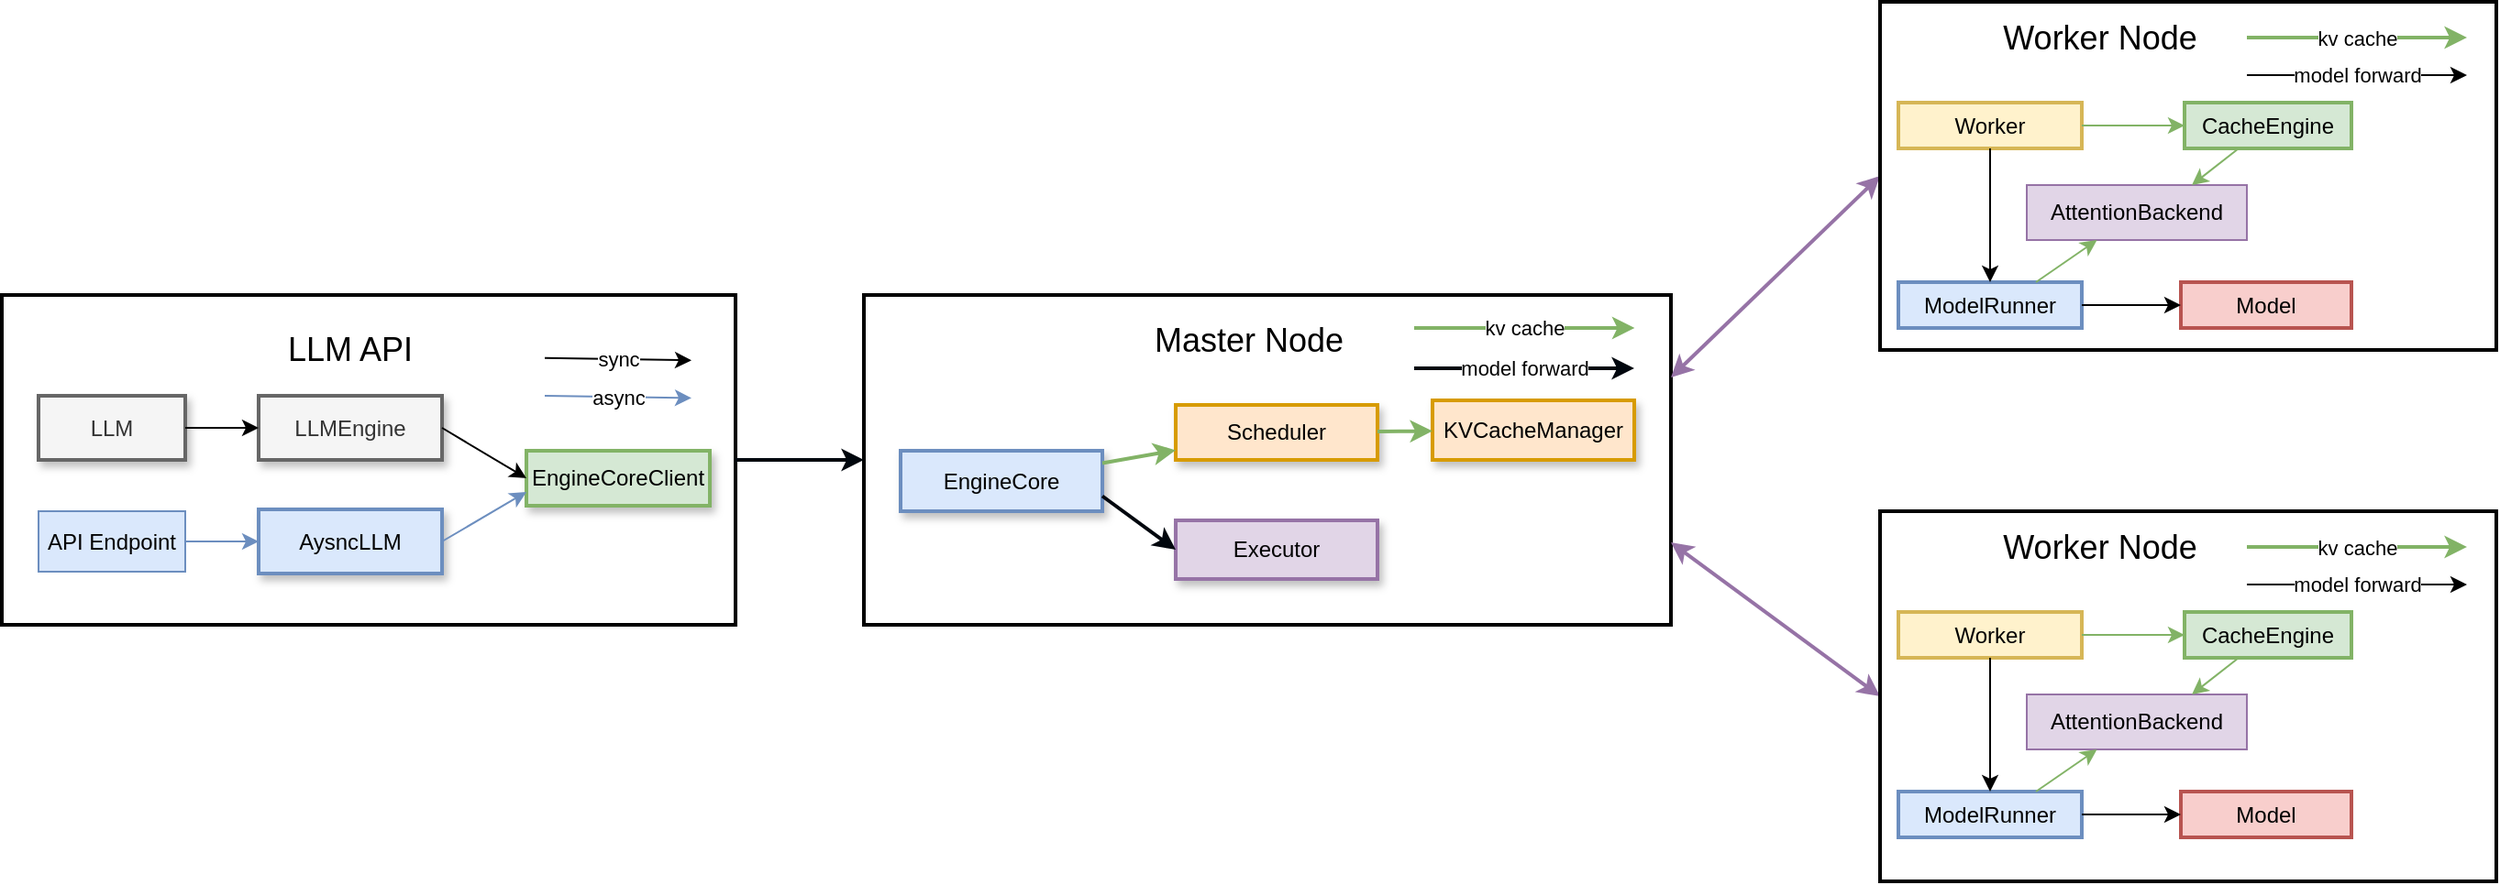 <mxfile version="26.0.16" pages="10">
  <diagram id="apeP23jsynFM3OqLDiB0" name="architect">
    <mxGraphModel dx="1679" dy="1920" grid="1" gridSize="10" guides="1" tooltips="1" connect="1" arrows="1" fold="1" page="1" pageScale="1" pageWidth="827" pageHeight="1169" math="0" shadow="0">
      <root>
        <mxCell id="0" />
        <mxCell id="1" parent="0" />
        <mxCell id="DFlWInDrFq28ID34mn4g-7" value="" style="rounded=0;whiteSpace=wrap;html=1;strokeWidth=2;" vertex="1" parent="1">
          <mxGeometry x="-280" y="60" width="440" height="180" as="geometry" />
        </mxCell>
        <mxCell id="DFlWInDrFq28ID34mn4g-1" value="" style="rounded=0;whiteSpace=wrap;html=1;strokeWidth=2;" vertex="1" parent="1">
          <mxGeometry x="-750" y="60" width="400" height="180" as="geometry" />
        </mxCell>
        <mxCell id="-815vCcFMifysQOW950K-1" value="LLMEngine" style="rounded=0;whiteSpace=wrap;html=1;fillColor=#f5f5f5;strokeColor=#666666;strokeWidth=2;shadow=1;glass=0;fontColor=#333333;" parent="1" vertex="1">
          <mxGeometry x="-610" y="115" width="100" height="35" as="geometry" />
        </mxCell>
        <mxCell id="-815vCcFMifysQOW950K-4" value="EngineCore" style="rounded=0;whiteSpace=wrap;html=1;fillColor=#dae8fc;strokeColor=#6c8ebf;strokeWidth=2;shadow=1;glass=0;" parent="1" vertex="1">
          <mxGeometry x="-260" y="145" width="110" height="33" as="geometry" />
        </mxCell>
        <mxCell id="-815vCcFMifysQOW950K-5" value="Scheduler" style="rounded=0;whiteSpace=wrap;html=1;fillColor=#ffe6cc;strokeColor=#d79b00;strokeWidth=2;shadow=1;glass=0;" parent="1" vertex="1">
          <mxGeometry x="-110" y="120" width="110" height="30" as="geometry" />
        </mxCell>
        <mxCell id="-815vCcFMifysQOW950K-42" value="" style="endArrow=classic;html=1;rounded=0;fillColor=#dae8fc;strokeColor=light-dark(#01070e, #5c79a3);strokeWidth=2;exitX=1;exitY=0.5;exitDx=0;exitDy=0;" parent="1" source="DFlWInDrFq28ID34mn4g-1" target="DFlWInDrFq28ID34mn4g-7" edge="1">
          <mxGeometry width="50" height="50" relative="1" as="geometry">
            <mxPoint x="-443" y="470" as="sourcePoint" />
            <mxPoint x="-190" y="150" as="targetPoint" />
          </mxGeometry>
        </mxCell>
        <mxCell id="DFlWInDrFq28ID34mn4g-8" value="LLM API" style="text;html=1;align=center;verticalAlign=middle;whiteSpace=wrap;rounded=0;strokeWidth=3;fillColor=default;fontSize=18;" vertex="1" parent="1">
          <mxGeometry x="-615" y="75" width="110" height="30" as="geometry" />
        </mxCell>
        <mxCell id="DFlWInDrFq28ID34mn4g-9" value="Master Node" style="text;html=1;align=center;verticalAlign=middle;whiteSpace=wrap;rounded=0;fontSize=18;" vertex="1" parent="1">
          <mxGeometry x="-130" y="70" width="120" height="30" as="geometry" />
        </mxCell>
        <mxCell id="JMfvgWeIkwW7J8G9IK3E-10" value="" style="endArrow=classic;html=1;rounded=0;fillColor=#d5e8d4;strokeColor=#82b366;strokeWidth=2;" edge="1" parent="1" source="-815vCcFMifysQOW950K-4" target="-815vCcFMifysQOW950K-5">
          <mxGeometry width="50" height="50" relative="1" as="geometry">
            <mxPoint x="-350" y="150" as="sourcePoint" />
            <mxPoint x="-240" y="150" as="targetPoint" />
          </mxGeometry>
        </mxCell>
        <mxCell id="JMfvgWeIkwW7J8G9IK3E-26" value="" style="endArrow=classic;html=1;rounded=0;exitX=1;exitY=0.25;exitDx=0;exitDy=0;strokeWidth=2;startArrow=classic;startFill=1;entryX=0;entryY=0.5;entryDx=0;entryDy=0;fillColor=#e1d5e7;strokeColor=#9673a6;" edge="1" parent="1" source="DFlWInDrFq28ID34mn4g-7" target="kRdv5Xyp5Zt3pKr3yoIH-1">
          <mxGeometry width="50" height="50" relative="1" as="geometry">
            <mxPoint x="150" y="90" as="sourcePoint" />
            <mxPoint x="220" y="-5" as="targetPoint" />
          </mxGeometry>
        </mxCell>
        <mxCell id="JMfvgWeIkwW7J8G9IK3E-27" value="" style="endArrow=classic;html=1;rounded=0;exitX=1;exitY=0.75;exitDx=0;exitDy=0;entryX=0;entryY=0.5;entryDx=0;entryDy=0;strokeWidth=2;startArrow=classic;startFill=1;fillColor=#e1d5e7;strokeColor=#9673a6;" edge="1" parent="1" source="DFlWInDrFq28ID34mn4g-7" target="kRdv5Xyp5Zt3pKr3yoIH-20">
          <mxGeometry width="50" height="50" relative="1" as="geometry">
            <mxPoint x="130" y="95" as="sourcePoint" />
            <mxPoint x="274" y="255" as="targetPoint" />
          </mxGeometry>
        </mxCell>
        <mxCell id="JMfvgWeIkwW7J8G9IK3E-29" value="Executor" style="rounded=0;whiteSpace=wrap;html=1;fillColor=#e1d5e7;strokeColor=#9673a6;strokeWidth=2;shadow=1;glass=0;" vertex="1" parent="1">
          <mxGeometry x="-110" y="183" width="110" height="32" as="geometry" />
        </mxCell>
        <mxCell id="JMfvgWeIkwW7J8G9IK3E-30" value="" style="endArrow=classic;html=1;rounded=0;fillColor=#dae8fc;strokeColor=light-dark(#01070e, #5c79a3);strokeWidth=2;entryX=0;entryY=0.5;entryDx=0;entryDy=0;exitX=1;exitY=0.75;exitDx=0;exitDy=0;" edge="1" parent="1" source="-815vCcFMifysQOW950K-4" target="JMfvgWeIkwW7J8G9IK3E-29">
          <mxGeometry width="50" height="50" relative="1" as="geometry">
            <mxPoint x="-100" y="153" as="sourcePoint" />
            <mxPoint x="-50" y="146" as="targetPoint" />
          </mxGeometry>
        </mxCell>
        <mxCell id="JMfvgWeIkwW7J8G9IK3E-32" value="EngineCoreClient" style="rounded=0;whiteSpace=wrap;html=1;fillColor=#d5e8d4;strokeColor=#82b366;strokeWidth=2;shadow=1;glass=0;" vertex="1" parent="1">
          <mxGeometry x="-464" y="145" width="100" height="30" as="geometry" />
        </mxCell>
        <mxCell id="JMfvgWeIkwW7J8G9IK3E-34" value="LLM" style="rounded=0;whiteSpace=wrap;html=1;fillColor=#f5f5f5;strokeColor=#666666;strokeWidth=2;shadow=1;glass=0;fontColor=#333333;" vertex="1" parent="1">
          <mxGeometry x="-730" y="115" width="80" height="35" as="geometry" />
        </mxCell>
        <mxCell id="JMfvgWeIkwW7J8G9IK3E-36" value="AysncLLM" style="rounded=0;whiteSpace=wrap;html=1;fillColor=#dae8fc;strokeColor=#6c8ebf;strokeWidth=2;shadow=1;glass=0;" vertex="1" parent="1">
          <mxGeometry x="-610" y="177" width="100" height="35" as="geometry" />
        </mxCell>
        <mxCell id="JMfvgWeIkwW7J8G9IK3E-37" value="" style="endArrow=classic;html=1;rounded=0;exitX=1;exitY=0.5;exitDx=0;exitDy=0;entryX=0;entryY=0.5;entryDx=0;entryDy=0;" edge="1" parent="1" source="-815vCcFMifysQOW950K-1" target="JMfvgWeIkwW7J8G9IK3E-32">
          <mxGeometry width="50" height="50" relative="1" as="geometry">
            <mxPoint x="-480" y="340" as="sourcePoint" />
            <mxPoint x="-430" y="290" as="targetPoint" />
          </mxGeometry>
        </mxCell>
        <mxCell id="JMfvgWeIkwW7J8G9IK3E-38" value="" style="endArrow=classic;html=1;rounded=0;exitX=1;exitY=0.5;exitDx=0;exitDy=0;" edge="1" parent="1" source="JMfvgWeIkwW7J8G9IK3E-34" target="-815vCcFMifysQOW950K-1">
          <mxGeometry width="50" height="50" relative="1" as="geometry">
            <mxPoint x="-590" y="340" as="sourcePoint" />
            <mxPoint x="-540" y="290" as="targetPoint" />
          </mxGeometry>
        </mxCell>
        <mxCell id="JMfvgWeIkwW7J8G9IK3E-39" value="sync" style="endArrow=classic;html=1;rounded=0;exitX=1;exitY=0.5;exitDx=0;exitDy=0;" edge="1" parent="1">
          <mxGeometry width="50" height="50" relative="1" as="geometry">
            <mxPoint x="-454" y="94.38" as="sourcePoint" />
            <mxPoint x="-374" y="95.63" as="targetPoint" />
          </mxGeometry>
        </mxCell>
        <mxCell id="JMfvgWeIkwW7J8G9IK3E-40" value="async" style="endArrow=classic;html=1;rounded=0;exitX=1;exitY=0.5;exitDx=0;exitDy=0;fillColor=#dae8fc;strokeColor=#6c8ebf;" edge="1" parent="1">
          <mxGeometry width="50" height="50" relative="1" as="geometry">
            <mxPoint x="-454" y="115" as="sourcePoint" />
            <mxPoint x="-374" y="116.25" as="targetPoint" />
          </mxGeometry>
        </mxCell>
        <mxCell id="JMfvgWeIkwW7J8G9IK3E-41" value="API Endpoint" style="rounded=0;whiteSpace=wrap;html=1;fillColor=#dae8fc;strokeColor=#6c8ebf;" vertex="1" parent="1">
          <mxGeometry x="-730" y="178" width="80" height="33" as="geometry" />
        </mxCell>
        <mxCell id="JMfvgWeIkwW7J8G9IK3E-42" value="" style="endArrow=classic;html=1;rounded=0;exitX=1;exitY=0.5;exitDx=0;exitDy=0;fillColor=#dae8fc;strokeColor=#6c8ebf;entryX=0;entryY=0.5;entryDx=0;entryDy=0;" edge="1" parent="1" source="JMfvgWeIkwW7J8G9IK3E-41" target="JMfvgWeIkwW7J8G9IK3E-36">
          <mxGeometry width="50" height="50" relative="1" as="geometry">
            <mxPoint x="-440" y="130" as="sourcePoint" />
            <mxPoint x="-360" y="131.25" as="targetPoint" />
          </mxGeometry>
        </mxCell>
        <mxCell id="JMfvgWeIkwW7J8G9IK3E-43" value="" style="endArrow=classic;html=1;rounded=0;exitX=1;exitY=0.5;exitDx=0;exitDy=0;fillColor=#dae8fc;strokeColor=#6c8ebf;entryX=0;entryY=0.75;entryDx=0;entryDy=0;" edge="1" parent="1" source="JMfvgWeIkwW7J8G9IK3E-36" target="JMfvgWeIkwW7J8G9IK3E-32">
          <mxGeometry width="50" height="50" relative="1" as="geometry">
            <mxPoint x="-640" y="205" as="sourcePoint" />
            <mxPoint x="-600" y="205" as="targetPoint" />
          </mxGeometry>
        </mxCell>
        <mxCell id="kRdv5Xyp5Zt3pKr3yoIH-1" value="" style="rounded=0;whiteSpace=wrap;html=1;strokeWidth=2;" vertex="1" parent="1">
          <mxGeometry x="274" y="-100" width="336" height="190" as="geometry" />
        </mxCell>
        <mxCell id="kRdv5Xyp5Zt3pKr3yoIH-2" value="Worker" style="rounded=0;whiteSpace=wrap;html=1;fillColor=#fff2cc;strokeColor=#d6b656;strokeWidth=2;" vertex="1" parent="1">
          <mxGeometry x="284" y="-45" width="100" height="25" as="geometry" />
        </mxCell>
        <mxCell id="kRdv5Xyp5Zt3pKr3yoIH-3" value="Worker Node" style="text;html=1;align=center;verticalAlign=middle;whiteSpace=wrap;rounded=0;fontSize=18;" vertex="1" parent="1">
          <mxGeometry x="334" y="-95" width="120" height="30" as="geometry" />
        </mxCell>
        <mxCell id="kRdv5Xyp5Zt3pKr3yoIH-4" value="CacheEngine" style="rounded=0;whiteSpace=wrap;html=1;fillColor=#d5e8d4;strokeColor=#82b366;strokeWidth=2;" vertex="1" parent="1">
          <mxGeometry x="440" y="-45" width="91" height="25" as="geometry" />
        </mxCell>
        <mxCell id="kRdv5Xyp5Zt3pKr3yoIH-5" value="ModelRunner" style="rounded=0;whiteSpace=wrap;html=1;fillColor=#dae8fc;strokeColor=#6c8ebf;strokeWidth=2;" vertex="1" parent="1">
          <mxGeometry x="284" y="53" width="100" height="25" as="geometry" />
        </mxCell>
        <mxCell id="kRdv5Xyp5Zt3pKr3yoIH-6" value="Model" style="rounded=0;whiteSpace=wrap;html=1;fillColor=#f8cecc;strokeColor=#b85450;strokeWidth=2;" vertex="1" parent="1">
          <mxGeometry x="438" y="53" width="93" height="25" as="geometry" />
        </mxCell>
        <mxCell id="kRdv5Xyp5Zt3pKr3yoIH-7" value="" style="endArrow=classic;html=1;rounded=0;exitX=1;exitY=0.5;exitDx=0;exitDy=0;fillColor=#d5e8d4;strokeColor=#82b366;" edge="1" parent="1" source="kRdv5Xyp5Zt3pKr3yoIH-2" target="kRdv5Xyp5Zt3pKr3yoIH-4">
          <mxGeometry width="50" height="50" relative="1" as="geometry">
            <mxPoint x="414" y="210" as="sourcePoint" />
            <mxPoint x="464" y="160" as="targetPoint" />
          </mxGeometry>
        </mxCell>
        <mxCell id="kRdv5Xyp5Zt3pKr3yoIH-8" value="" style="endArrow=classic;html=1;rounded=0;entryX=0.5;entryY=0;entryDx=0;entryDy=0;" edge="1" parent="1" source="kRdv5Xyp5Zt3pKr3yoIH-2" target="kRdv5Xyp5Zt3pKr3yoIH-5">
          <mxGeometry width="50" height="50" relative="1" as="geometry">
            <mxPoint x="394" y="-22" as="sourcePoint" />
            <mxPoint x="415" y="-22" as="targetPoint" />
          </mxGeometry>
        </mxCell>
        <mxCell id="kRdv5Xyp5Zt3pKr3yoIH-9" value="AttentionBackend" style="rounded=0;whiteSpace=wrap;html=1;fillColor=#e1d5e7;strokeColor=#9673a6;" vertex="1" parent="1">
          <mxGeometry x="354" width="120" height="30" as="geometry" />
        </mxCell>
        <mxCell id="kRdv5Xyp5Zt3pKr3yoIH-10" value="" style="endArrow=classic;html=1;rounded=0;exitX=0.75;exitY=0;exitDx=0;exitDy=0;fillColor=#d5e8d4;strokeColor=#82b366;" edge="1" parent="1" source="kRdv5Xyp5Zt3pKr3yoIH-5" target="kRdv5Xyp5Zt3pKr3yoIH-9">
          <mxGeometry width="50" height="50" relative="1" as="geometry">
            <mxPoint x="384" y="210" as="sourcePoint" />
            <mxPoint x="434" y="160" as="targetPoint" />
          </mxGeometry>
        </mxCell>
        <mxCell id="kRdv5Xyp5Zt3pKr3yoIH-11" value="" style="endArrow=classic;html=1;rounded=0;entryX=0.75;entryY=0;entryDx=0;entryDy=0;fillColor=#d5e8d4;strokeColor=#82b366;" edge="1" parent="1" source="kRdv5Xyp5Zt3pKr3yoIH-4" target="kRdv5Xyp5Zt3pKr3yoIH-9">
          <mxGeometry width="50" height="50" relative="1" as="geometry">
            <mxPoint x="369" y="55" as="sourcePoint" />
            <mxPoint x="397" y="40" as="targetPoint" />
          </mxGeometry>
        </mxCell>
        <mxCell id="kRdv5Xyp5Zt3pKr3yoIH-12" value="" style="endArrow=classic;html=1;rounded=0;" edge="1" parent="1" source="kRdv5Xyp5Zt3pKr3yoIH-5" target="kRdv5Xyp5Zt3pKr3yoIH-6">
          <mxGeometry width="50" height="50" relative="1" as="geometry">
            <mxPoint x="369" y="63" as="sourcePoint" />
            <mxPoint x="402" y="40" as="targetPoint" />
          </mxGeometry>
        </mxCell>
        <mxCell id="kRdv5Xyp5Zt3pKr3yoIH-13" value="KVCacheManager" style="rounded=0;whiteSpace=wrap;html=1;fillColor=#ffe6cc;strokeColor=#d79b00;strokeWidth=2;shadow=1;glass=0;" vertex="1" parent="1">
          <mxGeometry x="30" y="117.5" width="110" height="32.5" as="geometry" />
        </mxCell>
        <mxCell id="kRdv5Xyp5Zt3pKr3yoIH-15" value="" style="endArrow=classic;html=1;rounded=0;fillColor=#d5e8d4;strokeColor=#82b366;strokeWidth=2;" edge="1" parent="1" source="-815vCcFMifysQOW950K-5" target="kRdv5Xyp5Zt3pKr3yoIH-13">
          <mxGeometry width="50" height="50" relative="1" as="geometry">
            <mxPoint x="-100" y="153" as="sourcePoint" />
            <mxPoint x="-60" y="143" as="targetPoint" />
          </mxGeometry>
        </mxCell>
        <mxCell id="kRdv5Xyp5Zt3pKr3yoIH-16" value="kv cache" style="endArrow=classic;html=1;rounded=0;fillColor=#d5e8d4;strokeColor=#82b366;strokeWidth=2;entryX=0.955;entryY=0.1;entryDx=0;entryDy=0;entryPerimeter=0;" edge="1" parent="1" target="DFlWInDrFq28ID34mn4g-7">
          <mxGeometry width="50" height="50" relative="1" as="geometry">
            <mxPoint x="20" y="78" as="sourcePoint" />
            <mxPoint x="120" y="78" as="targetPoint" />
          </mxGeometry>
        </mxCell>
        <mxCell id="kRdv5Xyp5Zt3pKr3yoIH-17" value="model forward" style="endArrow=classic;html=1;rounded=0;fillColor=#dae8fc;strokeColor=light-dark(#01070e, #5c79a3);strokeWidth=2;" edge="1" parent="1">
          <mxGeometry width="50" height="50" relative="1" as="geometry">
            <mxPoint x="20" y="100" as="sourcePoint" />
            <mxPoint x="140" y="100" as="targetPoint" />
          </mxGeometry>
        </mxCell>
        <mxCell id="kRdv5Xyp5Zt3pKr3yoIH-18" value="kv cache" style="endArrow=classic;html=1;rounded=0;fillColor=#d5e8d4;strokeColor=#82b366;strokeWidth=2;entryX=0.955;entryY=0.1;entryDx=0;entryDy=0;entryPerimeter=0;" edge="1" parent="1">
          <mxGeometry width="50" height="50" relative="1" as="geometry">
            <mxPoint x="474" y="-80.5" as="sourcePoint" />
            <mxPoint x="594" y="-80.5" as="targetPoint" />
          </mxGeometry>
        </mxCell>
        <mxCell id="kRdv5Xyp5Zt3pKr3yoIH-19" value="model forward" style="endArrow=classic;html=1;rounded=0;" edge="1" parent="1">
          <mxGeometry width="50" height="50" relative="1" as="geometry">
            <mxPoint x="474" y="-60" as="sourcePoint" />
            <mxPoint x="594" y="-60" as="targetPoint" />
          </mxGeometry>
        </mxCell>
        <mxCell id="kRdv5Xyp5Zt3pKr3yoIH-20" value="" style="rounded=0;whiteSpace=wrap;html=1;strokeWidth=2;" vertex="1" parent="1">
          <mxGeometry x="274" y="178" width="336" height="202" as="geometry" />
        </mxCell>
        <mxCell id="kRdv5Xyp5Zt3pKr3yoIH-21" value="Worker" style="rounded=0;whiteSpace=wrap;html=1;fillColor=#fff2cc;strokeColor=#d6b656;strokeWidth=2;" vertex="1" parent="1">
          <mxGeometry x="284" y="233" width="100" height="25" as="geometry" />
        </mxCell>
        <mxCell id="kRdv5Xyp5Zt3pKr3yoIH-22" value="Worker Node" style="text;html=1;align=center;verticalAlign=middle;whiteSpace=wrap;rounded=0;fontSize=18;" vertex="1" parent="1">
          <mxGeometry x="334" y="183" width="120" height="30" as="geometry" />
        </mxCell>
        <mxCell id="kRdv5Xyp5Zt3pKr3yoIH-23" value="CacheEngine" style="rounded=0;whiteSpace=wrap;html=1;fillColor=#d5e8d4;strokeColor=#82b366;strokeWidth=2;" vertex="1" parent="1">
          <mxGeometry x="440" y="233" width="91" height="25" as="geometry" />
        </mxCell>
        <mxCell id="kRdv5Xyp5Zt3pKr3yoIH-24" value="ModelRunner" style="rounded=0;whiteSpace=wrap;html=1;fillColor=#dae8fc;strokeColor=#6c8ebf;strokeWidth=2;" vertex="1" parent="1">
          <mxGeometry x="284" y="331" width="100" height="25" as="geometry" />
        </mxCell>
        <mxCell id="kRdv5Xyp5Zt3pKr3yoIH-25" value="Model" style="rounded=0;whiteSpace=wrap;html=1;fillColor=#f8cecc;strokeColor=#b85450;strokeWidth=2;" vertex="1" parent="1">
          <mxGeometry x="438" y="331" width="93" height="25" as="geometry" />
        </mxCell>
        <mxCell id="kRdv5Xyp5Zt3pKr3yoIH-26" value="" style="endArrow=classic;html=1;rounded=0;exitX=1;exitY=0.5;exitDx=0;exitDy=0;fillColor=#d5e8d4;strokeColor=#82b366;" edge="1" parent="1" source="kRdv5Xyp5Zt3pKr3yoIH-21" target="kRdv5Xyp5Zt3pKr3yoIH-23">
          <mxGeometry width="50" height="50" relative="1" as="geometry">
            <mxPoint x="414" y="488" as="sourcePoint" />
            <mxPoint x="464" y="438" as="targetPoint" />
          </mxGeometry>
        </mxCell>
        <mxCell id="kRdv5Xyp5Zt3pKr3yoIH-27" value="" style="endArrow=classic;html=1;rounded=0;entryX=0.5;entryY=0;entryDx=0;entryDy=0;" edge="1" parent="1" source="kRdv5Xyp5Zt3pKr3yoIH-21" target="kRdv5Xyp5Zt3pKr3yoIH-24">
          <mxGeometry width="50" height="50" relative="1" as="geometry">
            <mxPoint x="394" y="256" as="sourcePoint" />
            <mxPoint x="415" y="256" as="targetPoint" />
          </mxGeometry>
        </mxCell>
        <mxCell id="kRdv5Xyp5Zt3pKr3yoIH-28" value="AttentionBackend" style="rounded=0;whiteSpace=wrap;html=1;fillColor=#e1d5e7;strokeColor=#9673a6;" vertex="1" parent="1">
          <mxGeometry x="354" y="278" width="120" height="30" as="geometry" />
        </mxCell>
        <mxCell id="kRdv5Xyp5Zt3pKr3yoIH-29" value="" style="endArrow=classic;html=1;rounded=0;exitX=0.75;exitY=0;exitDx=0;exitDy=0;fillColor=#d5e8d4;strokeColor=#82b366;" edge="1" parent="1" source="kRdv5Xyp5Zt3pKr3yoIH-24" target="kRdv5Xyp5Zt3pKr3yoIH-28">
          <mxGeometry width="50" height="50" relative="1" as="geometry">
            <mxPoint x="384" y="488" as="sourcePoint" />
            <mxPoint x="434" y="438" as="targetPoint" />
          </mxGeometry>
        </mxCell>
        <mxCell id="kRdv5Xyp5Zt3pKr3yoIH-30" value="" style="endArrow=classic;html=1;rounded=0;entryX=0.75;entryY=0;entryDx=0;entryDy=0;fillColor=#d5e8d4;strokeColor=#82b366;" edge="1" parent="1" source="kRdv5Xyp5Zt3pKr3yoIH-23" target="kRdv5Xyp5Zt3pKr3yoIH-28">
          <mxGeometry width="50" height="50" relative="1" as="geometry">
            <mxPoint x="369" y="333" as="sourcePoint" />
            <mxPoint x="397" y="318" as="targetPoint" />
          </mxGeometry>
        </mxCell>
        <mxCell id="kRdv5Xyp5Zt3pKr3yoIH-31" value="" style="endArrow=classic;html=1;rounded=0;" edge="1" parent="1" source="kRdv5Xyp5Zt3pKr3yoIH-24" target="kRdv5Xyp5Zt3pKr3yoIH-25">
          <mxGeometry width="50" height="50" relative="1" as="geometry">
            <mxPoint x="369" y="341" as="sourcePoint" />
            <mxPoint x="402" y="318" as="targetPoint" />
          </mxGeometry>
        </mxCell>
        <mxCell id="kRdv5Xyp5Zt3pKr3yoIH-32" value="kv cache" style="endArrow=classic;html=1;rounded=0;fillColor=#d5e8d4;strokeColor=#82b366;strokeWidth=2;entryX=0.955;entryY=0.1;entryDx=0;entryDy=0;entryPerimeter=0;" edge="1" parent="1">
          <mxGeometry width="50" height="50" relative="1" as="geometry">
            <mxPoint x="474" y="197.5" as="sourcePoint" />
            <mxPoint x="594" y="197.5" as="targetPoint" />
          </mxGeometry>
        </mxCell>
        <mxCell id="kRdv5Xyp5Zt3pKr3yoIH-33" value="model forward" style="endArrow=classic;html=1;rounded=0;" edge="1" parent="1">
          <mxGeometry width="50" height="50" relative="1" as="geometry">
            <mxPoint x="474" y="218" as="sourcePoint" />
            <mxPoint x="594" y="218" as="targetPoint" />
          </mxGeometry>
        </mxCell>
      </root>
    </mxGraphModel>
  </diagram>
  <diagram name="EngineCoreProc" id="TIBVJPE8Si_duUqUehif">
    <mxGraphModel dx="1583" dy="751" grid="1" gridSize="10" guides="1" tooltips="1" connect="1" arrows="1" fold="1" page="1" pageScale="1" pageWidth="827" pageHeight="1169" math="0" shadow="0">
      <root>
        <mxCell id="0" />
        <mxCell id="1" parent="0" />
        <mxCell id="F7sLPCdQz_H2dGt5RqWD-3" style="edgeStyle=orthogonalEdgeStyle;rounded=0;orthogonalLoop=1;jettySize=auto;html=1;" edge="1" parent="1" source="F7sLPCdQz_H2dGt5RqWD-1" target="F7sLPCdQz_H2dGt5RqWD-2">
          <mxGeometry relative="1" as="geometry" />
        </mxCell>
        <mxCell id="F7sLPCdQz_H2dGt5RqWD-1" value="llm_engine" style="rounded=1;whiteSpace=wrap;html=1;fillColor=#d5e8d4;strokeColor=#82b366;" vertex="1" parent="1">
          <mxGeometry x="-30" y="260" width="120" height="60" as="geometry" />
        </mxCell>
        <mxCell id="F7sLPCdQz_H2dGt5RqWD-2" value="mp_client" style="rounded=1;whiteSpace=wrap;html=1;fillColor=#d5e8d4;strokeColor=#82b366;" vertex="1" parent="1">
          <mxGeometry x="160" y="260" width="120" height="60" as="geometry" />
        </mxCell>
        <mxCell id="F7sLPCdQz_H2dGt5RqWD-4" value="EngineCoreProc" style="rounded=1;whiteSpace=wrap;html=1;labelPosition=center;verticalLabelPosition=bottom;align=center;verticalAlign=top;fillColor=#fff2cc;strokeColor=#d6b656;" vertex="1" parent="1">
          <mxGeometry x="540" y="180" width="780" height="220" as="geometry" />
        </mxCell>
        <mxCell id="F7sLPCdQz_H2dGt5RqWD-8" value="threading&lt;br&gt;（process_input_socket)" style="rounded=1;whiteSpace=wrap;html=1;" vertex="1" parent="1">
          <mxGeometry x="595" y="210" width="215" height="40" as="geometry" />
        </mxCell>
        <mxCell id="F7sLPCdQz_H2dGt5RqWD-9" value="threading&lt;br&gt;（&lt;span style=&quot;font-family: &amp;quot;JetBrains Mono&amp;quot;, monospace; font-size: 10.5pt; background-color: rgb(255, 255, 255); color: rgb(8, 8, 8);&quot;&gt;process_output_socket&lt;/span&gt;&lt;span style=&quot;background-color: transparent; color: light-dark(rgb(0, 0, 0), rgb(255, 255, 255));&quot;&gt;)&lt;/span&gt;" style="rounded=1;whiteSpace=wrap;html=1;" vertex="1" parent="1">
          <mxGeometry x="600" y="300" width="205" height="40" as="geometry" />
        </mxCell>
        <mxCell id="F7sLPCdQz_H2dGt5RqWD-12" value="" style="endArrow=classic;html=1;rounded=0;" edge="1" parent="1" source="F7sLPCdQz_H2dGt5RqWD-9" target="F7sLPCdQz_H2dGt5RqWD-16">
          <mxGeometry width="50" height="50" relative="1" as="geometry">
            <mxPoint x="390" y="450" as="sourcePoint" />
            <mxPoint x="470" y="330" as="targetPoint" />
          </mxGeometry>
        </mxCell>
        <mxCell id="F7sLPCdQz_H2dGt5RqWD-26" value="send output" style="edgeLabel;html=1;align=center;verticalAlign=middle;resizable=0;points=[];" vertex="1" connectable="0" parent="F7sLPCdQz_H2dGt5RqWD-12">
          <mxGeometry x="0.179" y="1" relative="1" as="geometry">
            <mxPoint y="-1" as="offset" />
          </mxGeometry>
        </mxCell>
        <mxCell id="F7sLPCdQz_H2dGt5RqWD-13" value="zmq" style="sketch=0;outlineConnect=0;fontColor=#232F3E;gradientColor=none;strokeColor=#232F3E;fillColor=#ffffff;dashed=0;verticalLabelPosition=bottom;verticalAlign=top;align=center;html=1;fontSize=12;fontStyle=0;aspect=fixed;shape=mxgraph.aws4.resourceIcon;resIcon=mxgraph.aws4.queue;" vertex="1" parent="1">
          <mxGeometry x="340" y="130" width="60" height="60" as="geometry" />
        </mxCell>
        <mxCell id="F7sLPCdQz_H2dGt5RqWD-14" value="" style="endArrow=classic;html=1;rounded=0;" edge="1" parent="1" source="F7sLPCdQz_H2dGt5RqWD-2" target="F7sLPCdQz_H2dGt5RqWD-13">
          <mxGeometry width="50" height="50" relative="1" as="geometry">
            <mxPoint x="280" y="190" as="sourcePoint" />
            <mxPoint x="330" y="140" as="targetPoint" />
          </mxGeometry>
        </mxCell>
        <mxCell id="F7sLPCdQz_H2dGt5RqWD-15" value="add_request" style="edgeLabel;html=1;align=center;verticalAlign=middle;resizable=0;points=[];" vertex="1" connectable="0" parent="F7sLPCdQz_H2dGt5RqWD-14">
          <mxGeometry x="-0.254" y="1" relative="1" as="geometry">
            <mxPoint as="offset" />
          </mxGeometry>
        </mxCell>
        <mxCell id="F7sLPCdQz_H2dGt5RqWD-16" value="output_socket" style="sketch=0;outlineConnect=0;fontColor=#232F3E;gradientColor=none;strokeColor=#232F3E;fillColor=#ffffff;dashed=0;verticalLabelPosition=bottom;verticalAlign=top;align=center;html=1;fontSize=12;fontStyle=0;aspect=fixed;shape=mxgraph.aws4.resourceIcon;resIcon=mxgraph.aws4.queue;" vertex="1" parent="1">
          <mxGeometry x="340" y="380" width="60" height="60" as="geometry" />
        </mxCell>
        <mxCell id="F7sLPCdQz_H2dGt5RqWD-17" value="" style="endArrow=classic;html=1;rounded=0;" edge="1" parent="1" source="F7sLPCdQz_H2dGt5RqWD-16" target="F7sLPCdQz_H2dGt5RqWD-2">
          <mxGeometry width="50" height="50" relative="1" as="geometry">
            <mxPoint x="261" y="270" as="sourcePoint" />
            <mxPoint x="250" y="420" as="targetPoint" />
          </mxGeometry>
        </mxCell>
        <mxCell id="F7sLPCdQz_H2dGt5RqWD-19" value="get_output" style="edgeLabel;html=1;align=center;verticalAlign=middle;resizable=0;points=[];" vertex="1" connectable="0" parent="F7sLPCdQz_H2dGt5RqWD-17">
          <mxGeometry x="-0.159" y="-1" relative="1" as="geometry">
            <mxPoint as="offset" />
          </mxGeometry>
        </mxCell>
        <mxCell id="F7sLPCdQz_H2dGt5RqWD-20" value="" style="endArrow=classic;html=1;rounded=0;" edge="1" parent="1" source="F7sLPCdQz_H2dGt5RqWD-13" target="F7sLPCdQz_H2dGt5RqWD-8">
          <mxGeometry width="50" height="50" relative="1" as="geometry">
            <mxPoint x="470" y="150" as="sourcePoint" />
            <mxPoint x="520" y="100" as="targetPoint" />
          </mxGeometry>
        </mxCell>
        <mxCell id="F7sLPCdQz_H2dGt5RqWD-21" value="decode request" style="edgeLabel;html=1;align=center;verticalAlign=middle;resizable=0;points=[];" vertex="1" connectable="0" parent="F7sLPCdQz_H2dGt5RqWD-20">
          <mxGeometry x="-0.279" y="-4" relative="1" as="geometry">
            <mxPoint as="offset" />
          </mxGeometry>
        </mxCell>
        <mxCell id="F7sLPCdQz_H2dGt5RqWD-22" value="input_queue" style="outlineConnect=0;dashed=0;verticalLabelPosition=bottom;verticalAlign=top;align=center;html=1;shape=mxgraph.aws3.queue;fillColor=#D9A741;gradientColor=none;" vertex="1" parent="1">
          <mxGeometry x="950" y="206" width="73.5" height="48" as="geometry" />
        </mxCell>
        <mxCell id="F7sLPCdQz_H2dGt5RqWD-23" value="add request" style="endArrow=classic;html=1;rounded=0;" edge="1" parent="1" source="F7sLPCdQz_H2dGt5RqWD-8" target="F7sLPCdQz_H2dGt5RqWD-22">
          <mxGeometry width="50" height="50" relative="1" as="geometry">
            <mxPoint x="870" y="260" as="sourcePoint" />
            <mxPoint x="920" y="210" as="targetPoint" />
            <mxPoint as="offset" />
          </mxGeometry>
        </mxCell>
        <mxCell id="F7sLPCdQz_H2dGt5RqWD-24" value="decode output" style="endArrow=classic;html=1;rounded=0;" edge="1" parent="1" source="F7sLPCdQz_H2dGt5RqWD-25" target="F7sLPCdQz_H2dGt5RqWD-9">
          <mxGeometry width="50" height="50" relative="1" as="geometry">
            <mxPoint x="820" y="240" as="sourcePoint" />
            <mxPoint x="930" y="240" as="targetPoint" />
            <mxPoint as="offset" />
          </mxGeometry>
        </mxCell>
        <mxCell id="F7sLPCdQz_H2dGt5RqWD-25" value="output_queue" style="outlineConnect=0;dashed=0;verticalLabelPosition=bottom;verticalAlign=top;align=center;html=1;shape=mxgraph.aws3.queue;fillColor=#D9A741;gradientColor=none;" vertex="1" parent="1">
          <mxGeometry x="950" y="310" width="73.5" height="48" as="geometry" />
        </mxCell>
        <mxCell id="F7sLPCdQz_H2dGt5RqWD-27" value="run_busy_loop" style="rounded=1;whiteSpace=wrap;html=1;" vertex="1" parent="1">
          <mxGeometry x="1160" y="250" width="120" height="60" as="geometry" />
        </mxCell>
        <mxCell id="F7sLPCdQz_H2dGt5RqWD-28" value="" style="endArrow=classic;html=1;rounded=0;" edge="1" parent="1" source="F7sLPCdQz_H2dGt5RqWD-22" target="F7sLPCdQz_H2dGt5RqWD-27">
          <mxGeometry width="50" height="50" relative="1" as="geometry">
            <mxPoint x="1110" y="260" as="sourcePoint" />
            <mxPoint x="1160" y="210" as="targetPoint" />
          </mxGeometry>
        </mxCell>
        <mxCell id="F7sLPCdQz_H2dGt5RqWD-29" value="poll request" style="edgeLabel;html=1;align=center;verticalAlign=middle;resizable=0;points=[];" vertex="1" connectable="0" parent="F7sLPCdQz_H2dGt5RqWD-28">
          <mxGeometry x="-0.111" y="-1" relative="1" as="geometry">
            <mxPoint as="offset" />
          </mxGeometry>
        </mxCell>
        <mxCell id="F7sLPCdQz_H2dGt5RqWD-30" value="" style="endArrow=classic;html=1;rounded=0;" edge="1" parent="1" source="F7sLPCdQz_H2dGt5RqWD-27" target="F7sLPCdQz_H2dGt5RqWD-25">
          <mxGeometry width="50" height="50" relative="1" as="geometry">
            <mxPoint x="1030" y="460" as="sourcePoint" />
            <mxPoint x="1080" y="410" as="targetPoint" />
          </mxGeometry>
        </mxCell>
        <mxCell id="F7sLPCdQz_H2dGt5RqWD-31" value="add output" style="edgeLabel;html=1;align=center;verticalAlign=middle;resizable=0;points=[];" vertex="1" connectable="0" parent="F7sLPCdQz_H2dGt5RqWD-30">
          <mxGeometry x="-0.206" y="1" relative="1" as="geometry">
            <mxPoint as="offset" />
          </mxGeometry>
        </mxCell>
        <mxCell id="F7sLPCdQz_H2dGt5RqWD-32" value="Schedular" style="rounded=1;whiteSpace=wrap;html=1;labelPosition=center;verticalLabelPosition=bottom;align=center;verticalAlign=top;" vertex="1" parent="1">
          <mxGeometry x="1095" y="505" width="245" height="80" as="geometry" />
        </mxCell>
        <mxCell id="F7sLPCdQz_H2dGt5RqWD-33" value="" style="endArrow=classic;html=1;rounded=0;entryX=0.5;entryY=0;entryDx=0;entryDy=0;entryPerimeter=0;" edge="1" parent="1" source="F7sLPCdQz_H2dGt5RqWD-27" target="F7sLPCdQz_H2dGt5RqWD-35">
          <mxGeometry width="50" height="50" relative="1" as="geometry">
            <mxPoint x="1310" y="440" as="sourcePoint" />
            <mxPoint x="1360" y="390" as="targetPoint" />
          </mxGeometry>
        </mxCell>
        <mxCell id="F7sLPCdQz_H2dGt5RqWD-34" value="1. add_request" style="edgeLabel;html=1;align=center;verticalAlign=middle;resizable=0;points=[];" vertex="1" connectable="0" parent="F7sLPCdQz_H2dGt5RqWD-33">
          <mxGeometry x="0.2" y="-1" relative="1" as="geometry">
            <mxPoint as="offset" />
          </mxGeometry>
        </mxCell>
        <mxCell id="F7sLPCdQz_H2dGt5RqWD-35" value="waiting" style="sketch=0;aspect=fixed;pointerEvents=1;shadow=0;dashed=0;html=1;strokeColor=none;labelPosition=center;verticalLabelPosition=bottom;verticalAlign=top;align=center;fillColor=#00188D;shape=mxgraph.azure.queue_generic" vertex="1" parent="1">
          <mxGeometry x="1195" y="510" width="50" height="15" as="geometry" />
        </mxCell>
        <mxCell id="F7sLPCdQz_H2dGt5RqWD-37" value="&lt;div style=&quot;background-color:#ffffff;color:#080808&quot;&gt;&lt;pre style=&quot;font-family:&#39;JetBrains Mono&#39;,monospace;font-size:10.5pt;&quot;&gt;MultiprocExecutor&lt;/pre&gt;&lt;/div&gt;" style="text;whiteSpace=wrap;html=1;" vertex="1" parent="1">
          <mxGeometry x="1370" y="70" width="180" height="70" as="geometry" />
        </mxCell>
      </root>
    </mxGraphModel>
  </diagram>
  <diagram id="ZcLRUCSyjxpm8LNQo_c4" name="rpc">
    <mxGraphModel dx="756" dy="751" grid="1" gridSize="10" guides="1" tooltips="1" connect="1" arrows="1" fold="1" page="1" pageScale="1" pageWidth="827" pageHeight="1169" math="0" shadow="0">
      <root>
        <mxCell id="0" />
        <mxCell id="1" parent="0" />
      </root>
    </mxGraphModel>
  </diagram>
  <diagram id="6STBxyfGqHNGbPH3Bq0F" name="page attention">
    <mxGraphModel dx="756" dy="751" grid="1" gridSize="10" guides="1" tooltips="1" connect="1" arrows="1" fold="1" page="1" pageScale="1" pageWidth="827" pageHeight="1169" math="0" shadow="0">
      <root>
        <mxCell id="0" />
        <mxCell id="1" parent="0" />
      </root>
    </mxGraphModel>
  </diagram>
  <diagram id="G0uhLeJTTBbAeIwOs_3N" name="scheduler">
    <mxGraphModel dx="756" dy="751" grid="1" gridSize="10" guides="1" tooltips="1" connect="1" arrows="1" fold="1" page="1" pageScale="1" pageWidth="827" pageHeight="1169" math="0" shadow="0">
      <root>
        <mxCell id="0" />
        <mxCell id="1" parent="0" />
      </root>
    </mxGraphModel>
  </diagram>
  <diagram id="txsAkKuhhhBJykXiVPvk" name="Executor">
    <mxGraphModel dx="756" dy="751" grid="1" gridSize="10" guides="1" tooltips="1" connect="1" arrows="1" fold="1" page="1" pageScale="1" pageWidth="827" pageHeight="1169" math="0" shadow="0">
      <root>
        <mxCell id="0" />
        <mxCell id="1" parent="0" />
      </root>
    </mxGraphModel>
  </diagram>
  <diagram id="s9Lg1JfD9EUz8NIktaL7" name="Worker">
    <mxGraphModel dx="756" dy="751" grid="1" gridSize="10" guides="1" tooltips="1" connect="1" arrows="1" fold="1" page="1" pageScale="1" pageWidth="827" pageHeight="1169" math="0" shadow="0">
      <root>
        <mxCell id="0" />
        <mxCell id="1" parent="0" />
      </root>
    </mxGraphModel>
  </diagram>
  <diagram id="5RTJdD1pOQSyfT9PplAV" name="model_runner">
    <mxGraphModel dx="756" dy="751" grid="1" gridSize="10" guides="1" tooltips="1" connect="1" arrows="1" fold="1" page="1" pageScale="1" pageWidth="827" pageHeight="1169" math="0" shadow="0">
      <root>
        <mxCell id="0" />
        <mxCell id="1" parent="0" />
      </root>
    </mxGraphModel>
  </diagram>
  <diagram id="AgS8Xns449-7P9UgSnZN" name="deepseek_v3">
    <mxGraphModel dx="756" dy="751" grid="1" gridSize="10" guides="1" tooltips="1" connect="1" arrows="1" fold="1" page="1" pageScale="1" pageWidth="827" pageHeight="1169" math="0" shadow="0">
      <root>
        <mxCell id="0" />
        <mxCell id="1" parent="0" />
        <mxCell id="zo-2ny9y-x9IaGhEG9BQ-1" value="" style="whiteSpace=wrap;html=1;" vertex="1" parent="1">
          <mxGeometry x="330" y="360" width="120" height="60" as="geometry" />
        </mxCell>
      </root>
    </mxGraphModel>
  </diagram>
  <diagram id="nJmGsad2fYNuxdY_kRqu" name="cache_engine">
    <mxGraphModel dx="756" dy="751" grid="1" gridSize="10" guides="1" tooltips="1" connect="1" arrows="1" fold="1" page="1" pageScale="1" pageWidth="827" pageHeight="1169" math="0" shadow="0">
      <root>
        <mxCell id="0" />
        <mxCell id="1" parent="0" />
      </root>
    </mxGraphModel>
  </diagram>
</mxfile>
